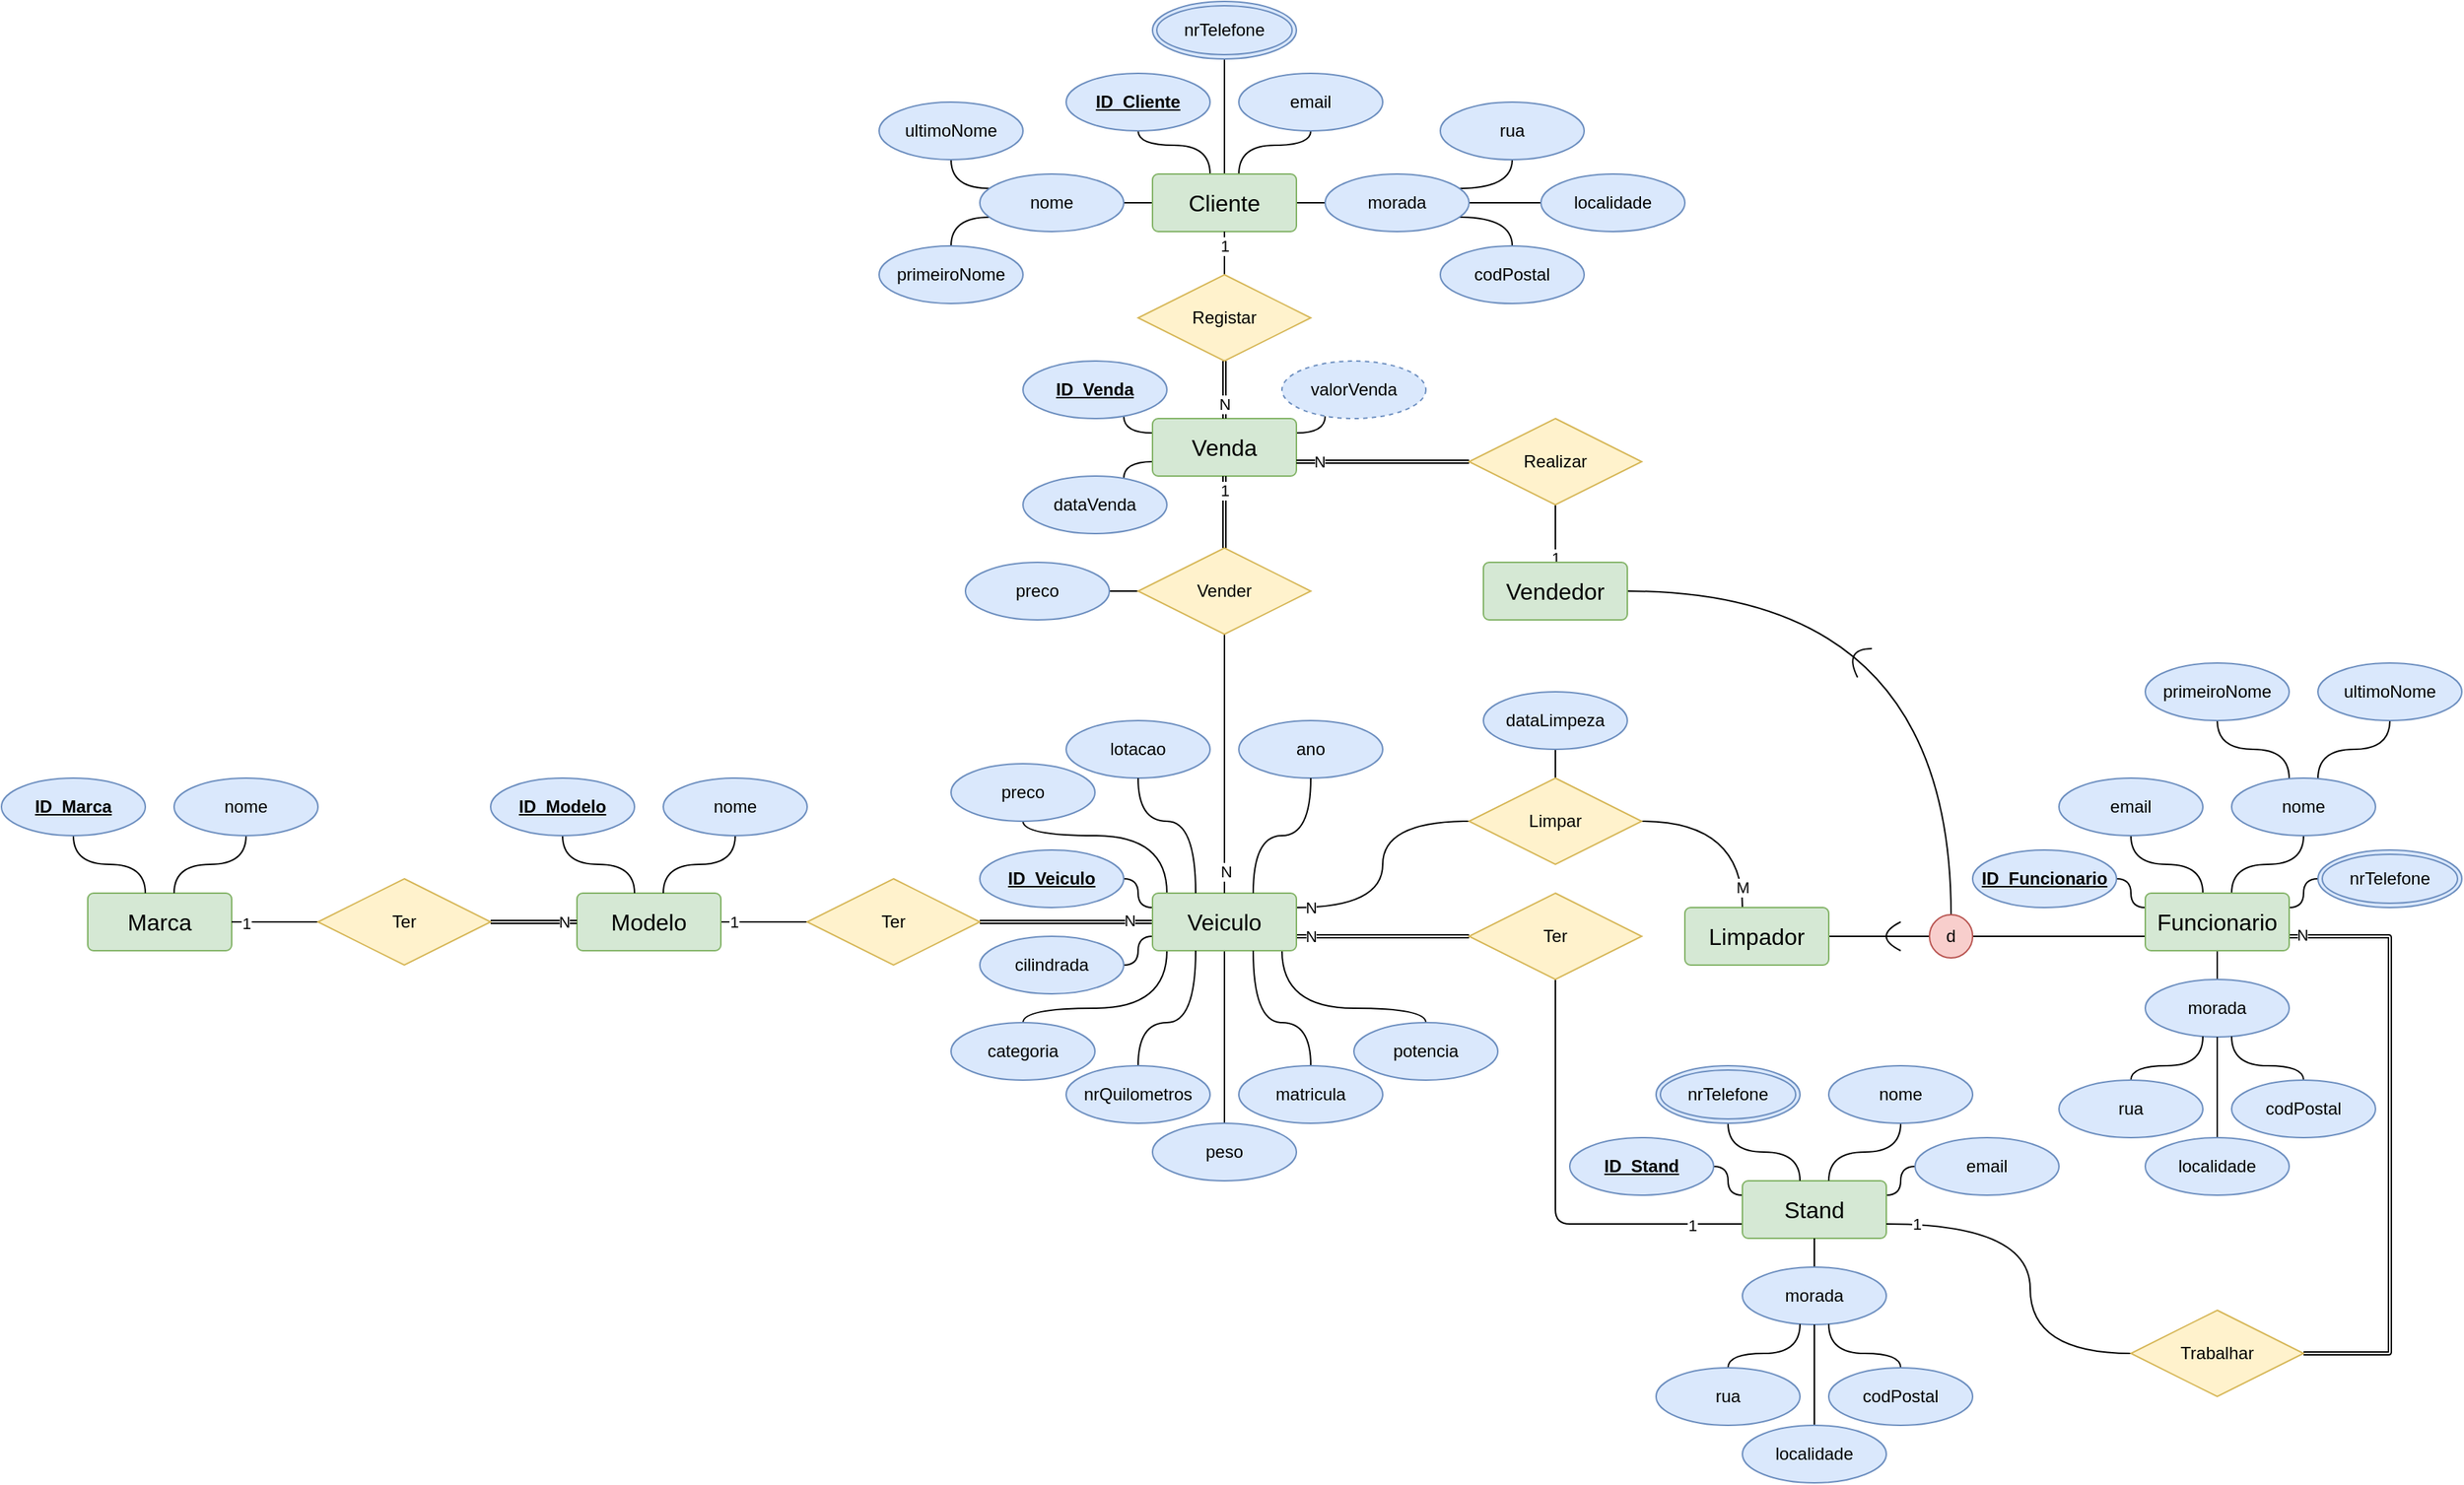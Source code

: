 <mxfile version="13.1.3" type="device"><diagram id="NX6_VV52t2EZZy6EUPiq" name="Page-1"><mxGraphModel dx="2031" dy="1089" grid="1" gridSize="10" guides="1" tooltips="1" connect="1" arrows="1" fold="1" page="0" pageScale="1" pageWidth="827" pageHeight="1169" math="0" shadow="0"><root><mxCell id="0"/><mxCell id="1" parent="0"/><mxCell id="NINZfsy_CMNCXRK_7VE3-25" style="edgeStyle=orthogonalEdgeStyle;rounded=0;orthogonalLoop=1;jettySize=auto;html=1;endArrow=none;endFill=0;" parent="1" source="NINZfsy_CMNCXRK_7VE3-23" target="NINZfsy_CMNCXRK_7VE3-1" edge="1"><mxGeometry relative="1" as="geometry"/></mxCell><mxCell id="NINZfsy_CMNCXRK_7VE3-87" value="1" style="edgeLabel;html=1;align=center;verticalAlign=middle;resizable=0;points=[];" parent="NINZfsy_CMNCXRK_7VE3-25" vertex="1" connectable="0"><mxGeometry x="0.722" relative="1" as="geometry"><mxPoint as="offset"/></mxGeometry></mxCell><mxCell id="NINZfsy_CMNCXRK_7VE3-1" value="Modelo" style="rounded=1;arcSize=10;whiteSpace=wrap;html=1;align=center;fillColor=#d5e8d4;strokeColor=#82b366;fontSize=16;" parent="1" vertex="1"><mxGeometry x="730" y="680" width="100" height="40" as="geometry"/></mxCell><mxCell id="NINZfsy_CMNCXRK_7VE3-2" value="Marca" style="rounded=1;arcSize=10;whiteSpace=wrap;html=1;align=center;fillColor=#d5e8d4;strokeColor=#82b366;fontSize=16;" parent="1" vertex="1"><mxGeometry x="390" y="680" width="100" height="40" as="geometry"/></mxCell><mxCell id="NINZfsy_CMNCXRK_7VE3-5" style="edgeStyle=orthogonalEdgeStyle;orthogonalLoop=1;jettySize=auto;html=1;fontFamily=Helvetica;endArrow=none;endFill=0;curved=1;" parent="1" source="NINZfsy_CMNCXRK_7VE3-2" target="NINZfsy_CMNCXRK_7VE3-3" edge="1"><mxGeometry relative="1" as="geometry"><Array as="points"><mxPoint x="430" y="660"/><mxPoint x="380" y="660"/></Array></mxGeometry></mxCell><mxCell id="NINZfsy_CMNCXRK_7VE3-3" value="ID_Marca" style="ellipse;whiteSpace=wrap;html=1;align=center;fontStyle=5;fontFamily=Helvetica;fillColor=#dae8fc;strokeColor=#6c8ebf;" parent="1" vertex="1"><mxGeometry x="330" y="600" width="100" height="40" as="geometry"/></mxCell><mxCell id="NINZfsy_CMNCXRK_7VE3-4" style="edgeStyle=orthogonalEdgeStyle;rounded=0;orthogonalLoop=1;jettySize=auto;html=1;exitX=0.5;exitY=1;exitDx=0;exitDy=0;fontFamily=Helvetica;" parent="1" source="NINZfsy_CMNCXRK_7VE3-3" target="NINZfsy_CMNCXRK_7VE3-3" edge="1"><mxGeometry relative="1" as="geometry"/></mxCell><mxCell id="NINZfsy_CMNCXRK_7VE3-8" style="edgeStyle=orthogonalEdgeStyle;orthogonalLoop=1;jettySize=auto;html=1;fontFamily=Helvetica;endArrow=none;endFill=0;curved=1;" parent="1" source="NINZfsy_CMNCXRK_7VE3-2" target="NINZfsy_CMNCXRK_7VE3-7" edge="1"><mxGeometry relative="1" as="geometry"><Array as="points"><mxPoint x="450" y="660"/><mxPoint x="500" y="660"/></Array></mxGeometry></mxCell><mxCell id="NINZfsy_CMNCXRK_7VE3-7" value="nome" style="ellipse;whiteSpace=wrap;html=1;align=center;fontFamily=Helvetica;fillColor=#dae8fc;strokeColor=#6c8ebf;" parent="1" vertex="1"><mxGeometry x="450" y="600" width="100" height="40" as="geometry"/></mxCell><mxCell id="NINZfsy_CMNCXRK_7VE3-12" style="edgeStyle=orthogonalEdgeStyle;rounded=0;orthogonalLoop=1;jettySize=auto;html=1;endArrow=none;endFill=0;fontFamily=Helvetica;shape=link;width=2;" parent="1" source="NINZfsy_CMNCXRK_7VE3-9" target="NINZfsy_CMNCXRK_7VE3-1" edge="1"><mxGeometry relative="1" as="geometry"/></mxCell><mxCell id="NINZfsy_CMNCXRK_7VE3-21" value="N" style="edgeLabel;html=1;align=center;verticalAlign=middle;resizable=0;points=[];fontFamily=Helvetica;" parent="NINZfsy_CMNCXRK_7VE3-12" vertex="1" connectable="0"><mxGeometry x="0.688" relative="1" as="geometry"><mxPoint as="offset"/></mxGeometry></mxCell><mxCell id="NINZfsy_CMNCXRK_7VE3-77" style="edgeStyle=orthogonalEdgeStyle;rounded=0;orthogonalLoop=1;jettySize=auto;html=1;endArrow=none;endFill=0;" parent="1" source="NINZfsy_CMNCXRK_7VE3-9" target="NINZfsy_CMNCXRK_7VE3-2" edge="1"><mxGeometry relative="1" as="geometry"/></mxCell><mxCell id="NINZfsy_CMNCXRK_7VE3-78" value="1" style="edgeLabel;html=1;align=center;verticalAlign=middle;resizable=0;points=[];" parent="NINZfsy_CMNCXRK_7VE3-77" vertex="1" connectable="0"><mxGeometry x="0.673" y="1" relative="1" as="geometry"><mxPoint as="offset"/></mxGeometry></mxCell><mxCell id="NINZfsy_CMNCXRK_7VE3-9" value="Ter" style="shape=rhombus;perimeter=rhombusPerimeter;whiteSpace=wrap;html=1;align=center;fontFamily=Helvetica;fillColor=#fff2cc;strokeColor=#d6b656;" parent="1" vertex="1"><mxGeometry x="550" y="670" width="120" height="60" as="geometry"/></mxCell><mxCell id="NINZfsy_CMNCXRK_7VE3-19" style="edgeStyle=orthogonalEdgeStyle;orthogonalLoop=1;jettySize=auto;html=1;endArrow=none;endFill=0;fontFamily=Helvetica;curved=1;" parent="1" source="NINZfsy_CMNCXRK_7VE3-1" target="NINZfsy_CMNCXRK_7VE3-13" edge="1"><mxGeometry relative="1" as="geometry"><Array as="points"><mxPoint x="770" y="660"/><mxPoint x="720" y="660"/></Array></mxGeometry></mxCell><mxCell id="NINZfsy_CMNCXRK_7VE3-13" value="ID_Modelo" style="ellipse;whiteSpace=wrap;html=1;align=center;fontStyle=5;fontFamily=Helvetica;fillColor=#dae8fc;strokeColor=#6c8ebf;perimeterSpacing=0;strokeWidth=1;gradientColor=none;shadow=0;" parent="1" vertex="1"><mxGeometry x="670" y="600" width="100" height="40" as="geometry"/></mxCell><mxCell id="NINZfsy_CMNCXRK_7VE3-14" style="edgeStyle=orthogonalEdgeStyle;rounded=0;orthogonalLoop=1;jettySize=auto;html=1;exitX=0.5;exitY=1;exitDx=0;exitDy=0;fontFamily=Helvetica;" parent="1" source="NINZfsy_CMNCXRK_7VE3-13" target="NINZfsy_CMNCXRK_7VE3-13" edge="1"><mxGeometry relative="1" as="geometry"/></mxCell><mxCell id="NINZfsy_CMNCXRK_7VE3-20" style="edgeStyle=orthogonalEdgeStyle;orthogonalLoop=1;jettySize=auto;html=1;endArrow=none;endFill=0;fontFamily=Helvetica;curved=1;" parent="1" source="NINZfsy_CMNCXRK_7VE3-1" target="NINZfsy_CMNCXRK_7VE3-15" edge="1"><mxGeometry relative="1" as="geometry"><Array as="points"><mxPoint x="790" y="660"/><mxPoint x="840" y="660"/></Array></mxGeometry></mxCell><mxCell id="NINZfsy_CMNCXRK_7VE3-15" value="nome" style="ellipse;whiteSpace=wrap;html=1;align=center;fontFamily=Helvetica;fillColor=#dae8fc;strokeColor=#6c8ebf;" parent="1" vertex="1"><mxGeometry x="790" y="600" width="100" height="40" as="geometry"/></mxCell><mxCell id="NINZfsy_CMNCXRK_7VE3-26" style="edgeStyle=orthogonalEdgeStyle;shape=link;rounded=0;orthogonalLoop=1;jettySize=auto;html=1;endArrow=none;endFill=0;width=2;" parent="1" source="NINZfsy_CMNCXRK_7VE3-23" target="NINZfsy_CMNCXRK_7VE3-24" edge="1"><mxGeometry relative="1" as="geometry"/></mxCell><mxCell id="NINZfsy_CMNCXRK_7VE3-31" value="N" style="edgeLabel;html=1;align=center;verticalAlign=middle;resizable=0;points=[];fontFamily=Helvetica;" parent="NINZfsy_CMNCXRK_7VE3-26" vertex="1" connectable="0"><mxGeometry x="0.733" y="1" relative="1" as="geometry"><mxPoint as="offset"/></mxGeometry></mxCell><mxCell id="NINZfsy_CMNCXRK_7VE3-23" value="Ter" style="shape=rhombus;perimeter=rhombusPerimeter;whiteSpace=wrap;html=1;align=center;fontFamily=Helvetica;fillColor=#fff2cc;strokeColor=#d6b656;" parent="1" vertex="1"><mxGeometry x="890" y="670" width="120" height="60" as="geometry"/></mxCell><mxCell id="NINZfsy_CMNCXRK_7VE3-52" style="edgeStyle=orthogonalEdgeStyle;rounded=0;orthogonalLoop=1;jettySize=auto;html=1;endArrow=none;endFill=0;shape=link;width=2;" parent="1" source="NINZfsy_CMNCXRK_7VE3-50" target="NINZfsy_CMNCXRK_7VE3-24" edge="1"><mxGeometry relative="1" as="geometry"><Array as="points"><mxPoint x="1270" y="710"/><mxPoint x="1270" y="710"/></Array></mxGeometry></mxCell><mxCell id="NINZfsy_CMNCXRK_7VE3-86" value="N" style="edgeLabel;html=1;align=center;verticalAlign=middle;resizable=0;points=[];" parent="NINZfsy_CMNCXRK_7VE3-52" vertex="1" connectable="0"><mxGeometry x="0.8" relative="1" as="geometry"><mxPoint x="-2.06" y="-0.03" as="offset"/></mxGeometry></mxCell><mxCell id="KPA467GQBsyRRnJsXlTF-49" style="edgeStyle=orthogonalEdgeStyle;orthogonalLoop=1;jettySize=auto;html=1;endArrow=none;endFill=0;rounded=0;" parent="1" source="NINZfsy_CMNCXRK_7VE3-24" target="NINZfsy_CMNCXRK_7VE3-32" edge="1"><mxGeometry relative="1" as="geometry"/></mxCell><mxCell id="KPA467GQBsyRRnJsXlTF-50" style="edgeStyle=orthogonalEdgeStyle;orthogonalLoop=1;jettySize=auto;html=1;endArrow=none;endFill=0;curved=1;" parent="1" source="NINZfsy_CMNCXRK_7VE3-24" target="NINZfsy_CMNCXRK_7VE3-40" edge="1"><mxGeometry relative="1" as="geometry"><Array as="points"><mxPoint x="1140" y="760"/><mxPoint x="1040" y="760"/></Array></mxGeometry></mxCell><mxCell id="KPA467GQBsyRRnJsXlTF-51" style="edgeStyle=orthogonalEdgeStyle;orthogonalLoop=1;jettySize=auto;html=1;endArrow=none;endFill=0;curved=1;" parent="1" source="NINZfsy_CMNCXRK_7VE3-24" target="NINZfsy_CMNCXRK_7VE3-38" edge="1"><mxGeometry relative="1" as="geometry"><Array as="points"><mxPoint x="1220" y="760"/><mxPoint x="1320" y="760"/></Array></mxGeometry></mxCell><mxCell id="KPA467GQBsyRRnJsXlTF-61" style="edgeStyle=orthogonalEdgeStyle;jumpStyle=none;jumpSize=6;orthogonalLoop=1;jettySize=auto;html=1;endArrow=none;endFill=0;strokeColor=#000000;curved=1;" parent="1" source="KPA467GQBsyRRnJsXlTF-58" target="NINZfsy_CMNCXRK_7VE3-24" edge="1"><mxGeometry relative="1" as="geometry"><mxPoint x="1290" y="410" as="sourcePoint"/><Array as="points"><mxPoint x="1290" y="630"/><mxPoint x="1290" y="690"/></Array></mxGeometry></mxCell><mxCell id="KPA467GQBsyRRnJsXlTF-65" value="N" style="edgeLabel;html=1;align=center;verticalAlign=middle;resizable=0;points=[];" parent="KPA467GQBsyRRnJsXlTF-61" vertex="1" connectable="0"><mxGeometry x="0.812" relative="1" as="geometry"><mxPoint x="-7.2" y="-0.03" as="offset"/></mxGeometry></mxCell><mxCell id="KPA467GQBsyRRnJsXlTF-66" style="edgeStyle=orthogonalEdgeStyle;jumpStyle=none;jumpSize=6;orthogonalLoop=1;jettySize=auto;html=1;endArrow=none;endFill=0;strokeColor=#000000;curved=1;" parent="1" source="NINZfsy_CMNCXRK_7VE3-24" target="NINZfsy_CMNCXRK_7VE3-41" edge="1"><mxGeometry relative="1" as="geometry"><Array as="points"><mxPoint x="1140" y="640"/><mxPoint x="1040" y="640"/></Array></mxGeometry></mxCell><mxCell id="KPA467GQBsyRRnJsXlTF-168" style="edgeStyle=elbowEdgeStyle;jumpStyle=none;jumpSize=6;orthogonalLoop=1;jettySize=auto;html=1;entryX=1;entryY=0.5;entryDx=0;entryDy=0;endArrow=none;endFill=0;strokeColor=#000000;curved=1;" parent="1" source="NINZfsy_CMNCXRK_7VE3-24" target="NINZfsy_CMNCXRK_7VE3-35" edge="1"><mxGeometry relative="1" as="geometry"><Array as="points"><mxPoint x="1120" y="710"/></Array></mxGeometry></mxCell><mxCell id="KPA467GQBsyRRnJsXlTF-169" style="edgeStyle=elbowEdgeStyle;jumpStyle=none;jumpSize=6;orthogonalLoop=1;jettySize=auto;html=1;entryX=1;entryY=0.5;entryDx=0;entryDy=0;endArrow=none;endFill=0;strokeColor=#000000;curved=1;" parent="1" source="NINZfsy_CMNCXRK_7VE3-24" target="NINZfsy_CMNCXRK_7VE3-27" edge="1"><mxGeometry relative="1" as="geometry"><Array as="points"><mxPoint x="1120" y="690"/></Array></mxGeometry></mxCell><mxCell id="NINZfsy_CMNCXRK_7VE3-24" value="Veiculo" style="rounded=1;arcSize=10;whiteSpace=wrap;html=1;align=center;fontFamily=Helvetica;fillColor=#d5e8d4;strokeColor=#82b366;fontSize=16;" parent="1" vertex="1"><mxGeometry x="1130" y="680" width="100" height="40" as="geometry"/></mxCell><mxCell id="NINZfsy_CMNCXRK_7VE3-27" value="ID_Veiculo" style="ellipse;whiteSpace=wrap;html=1;align=center;fontStyle=5;fontFamily=Helvetica;fillColor=#dae8fc;strokeColor=#6c8ebf;" parent="1" vertex="1"><mxGeometry x="1010" y="650" width="100" height="40" as="geometry"/></mxCell><mxCell id="NINZfsy_CMNCXRK_7VE3-32" value="peso" style="ellipse;whiteSpace=wrap;html=1;align=center;fontFamily=Helvetica;fillColor=#dae8fc;strokeColor=#6c8ebf;" parent="1" vertex="1"><mxGeometry x="1130" y="840" width="100" height="40" as="geometry"/></mxCell><mxCell id="NINZfsy_CMNCXRK_7VE3-34" value="ano" style="ellipse;whiteSpace=wrap;html=1;align=center;fontFamily=Helvetica;fillColor=#dae8fc;strokeColor=#6c8ebf;" parent="1" vertex="1"><mxGeometry x="1190" y="560" width="100" height="40" as="geometry"/></mxCell><mxCell id="NINZfsy_CMNCXRK_7VE3-35" value="cilindrada" style="ellipse;whiteSpace=wrap;html=1;align=center;fontFamily=Helvetica;fillColor=#dae8fc;strokeColor=#6c8ebf;" parent="1" vertex="1"><mxGeometry x="1010" y="710" width="100" height="40" as="geometry"/></mxCell><mxCell id="NINZfsy_CMNCXRK_7VE3-47" style="edgeStyle=orthogonalEdgeStyle;orthogonalLoop=1;jettySize=auto;html=1;endArrow=none;endFill=0;curved=1;" parent="1" source="NINZfsy_CMNCXRK_7VE3-24" target="NINZfsy_CMNCXRK_7VE3-36" edge="1"><mxGeometry relative="1" as="geometry"><Array as="points"><mxPoint x="1200" y="770"/><mxPoint x="1240" y="770"/></Array></mxGeometry></mxCell><mxCell id="NINZfsy_CMNCXRK_7VE3-36" value="matricula" style="ellipse;whiteSpace=wrap;html=1;align=center;fontFamily=Helvetica;fillColor=#dae8fc;strokeColor=#6c8ebf;" parent="1" vertex="1"><mxGeometry x="1190" y="800" width="100" height="40" as="geometry"/></mxCell><mxCell id="NINZfsy_CMNCXRK_7VE3-46" style="edgeStyle=orthogonalEdgeStyle;orthogonalLoop=1;jettySize=auto;html=1;endArrow=none;endFill=0;curved=1;" parent="1" source="NINZfsy_CMNCXRK_7VE3-24" target="NINZfsy_CMNCXRK_7VE3-37" edge="1"><mxGeometry relative="1" as="geometry"><Array as="points"><mxPoint x="1160" y="770"/><mxPoint x="1120" y="770"/></Array></mxGeometry></mxCell><mxCell id="NINZfsy_CMNCXRK_7VE3-37" value="nrQuilometros" style="ellipse;whiteSpace=wrap;html=1;align=center;fontFamily=Helvetica;fillColor=#dae8fc;strokeColor=#6c8ebf;" parent="1" vertex="1"><mxGeometry x="1070" y="800" width="100" height="40" as="geometry"/></mxCell><mxCell id="NINZfsy_CMNCXRK_7VE3-38" value="potencia" style="ellipse;whiteSpace=wrap;html=1;align=center;fontFamily=Helvetica;fillColor=#dae8fc;strokeColor=#6c8ebf;" parent="1" vertex="1"><mxGeometry x="1270" y="770" width="100" height="40" as="geometry"/></mxCell><mxCell id="NINZfsy_CMNCXRK_7VE3-39" value="lotacao" style="ellipse;whiteSpace=wrap;html=1;align=center;fontFamily=Helvetica;fillColor=#dae8fc;strokeColor=#6c8ebf;" parent="1" vertex="1"><mxGeometry x="1070" y="560" width="100" height="40" as="geometry"/></mxCell><mxCell id="NINZfsy_CMNCXRK_7VE3-40" value="categoria" style="ellipse;whiteSpace=wrap;html=1;align=center;fontFamily=Helvetica;fillColor=#dae8fc;strokeColor=#6c8ebf;" parent="1" vertex="1"><mxGeometry x="990" y="770" width="100" height="40" as="geometry"/></mxCell><mxCell id="NINZfsy_CMNCXRK_7VE3-41" value="preco" style="ellipse;whiteSpace=wrap;html=1;align=center;fontFamily=Helvetica;fillColor=#dae8fc;strokeColor=#6c8ebf;" parent="1" vertex="1"><mxGeometry x="990" y="590" width="100" height="40" as="geometry"/></mxCell><mxCell id="NINZfsy_CMNCXRK_7VE3-56" style="edgeStyle=orthogonalEdgeStyle;orthogonalLoop=1;jettySize=auto;html=1;endArrow=none;endFill=0;rounded=1;" parent="1" source="NINZfsy_CMNCXRK_7VE3-50" target="NINZfsy_CMNCXRK_7VE3-54" edge="1"><mxGeometry relative="1" as="geometry"><Array as="points"><mxPoint x="1410" y="910"/></Array></mxGeometry></mxCell><mxCell id="NINZfsy_CMNCXRK_7VE3-58" value="1" style="edgeLabel;html=1;align=center;verticalAlign=middle;resizable=0;points=[];fontFamily=Helvetica;" parent="NINZfsy_CMNCXRK_7VE3-56" vertex="1" connectable="0"><mxGeometry x="0.766" y="-1" relative="1" as="geometry"><mxPoint as="offset"/></mxGeometry></mxCell><mxCell id="NINZfsy_CMNCXRK_7VE3-50" value="Ter" style="shape=rhombus;perimeter=rhombusPerimeter;whiteSpace=wrap;html=1;align=center;fontFamily=Helvetica;fillColor=#fff2cc;strokeColor=#d6b656;" parent="1" vertex="1"><mxGeometry x="1350" y="680" width="120" height="60" as="geometry"/></mxCell><mxCell id="KPA467GQBsyRRnJsXlTF-166" style="edgeStyle=elbowEdgeStyle;jumpStyle=none;jumpSize=6;orthogonalLoop=1;jettySize=auto;html=1;entryX=0;entryY=0.5;entryDx=0;entryDy=0;endArrow=none;endFill=0;strokeColor=#000000;curved=1;" parent="1" source="NINZfsy_CMNCXRK_7VE3-54" target="NINZfsy_CMNCXRK_7VE3-66" edge="1"><mxGeometry relative="1" as="geometry"><Array as="points"><mxPoint x="1650" y="890"/></Array></mxGeometry></mxCell><mxCell id="KPA467GQBsyRRnJsXlTF-167" style="edgeStyle=elbowEdgeStyle;jumpStyle=none;jumpSize=6;orthogonalLoop=1;jettySize=auto;html=1;entryX=1;entryY=0.5;entryDx=0;entryDy=0;endArrow=none;endFill=0;strokeColor=#000000;curved=1;" parent="1" source="NINZfsy_CMNCXRK_7VE3-54" target="NINZfsy_CMNCXRK_7VE3-60" edge="1"><mxGeometry relative="1" as="geometry"><Array as="points"><mxPoint x="1530" y="890"/></Array></mxGeometry></mxCell><mxCell id="NINZfsy_CMNCXRK_7VE3-54" value="Stand" style="rounded=1;arcSize=10;whiteSpace=wrap;html=1;align=center;fontFamily=Helvetica;fillColor=#d5e8d4;strokeColor=#82b366;fontSize=16;" parent="1" vertex="1"><mxGeometry x="1540" y="880" width="100" height="40" as="geometry"/></mxCell><mxCell id="NINZfsy_CMNCXRK_7VE3-71" style="edgeStyle=orthogonalEdgeStyle;rounded=0;orthogonalLoop=1;jettySize=auto;html=1;endArrow=none;endFill=0;" parent="1" source="NINZfsy_CMNCXRK_7VE3-54" target="NINZfsy_CMNCXRK_7VE3-59" edge="1"><mxGeometry relative="1" as="geometry"/></mxCell><mxCell id="NINZfsy_CMNCXRK_7VE3-59" value="morada" style="ellipse;whiteSpace=wrap;html=1;align=center;fillColor=#dae8fc;strokeColor=#6c8ebf;" parent="1" vertex="1"><mxGeometry x="1540" y="940" width="100" height="40" as="geometry"/></mxCell><mxCell id="NINZfsy_CMNCXRK_7VE3-60" value="&lt;span&gt;&lt;u&gt;ID_Stand&lt;/u&gt;&lt;/span&gt;" style="ellipse;whiteSpace=wrap;html=1;align=center;fillColor=#dae8fc;strokeColor=#6c8ebf;fontStyle=1" parent="1" vertex="1"><mxGeometry x="1420" y="850" width="100" height="40" as="geometry"/></mxCell><mxCell id="NINZfsy_CMNCXRK_7VE3-72" style="edgeStyle=orthogonalEdgeStyle;orthogonalLoop=1;jettySize=auto;html=1;endArrow=none;endFill=0;curved=1;" parent="1" source="NINZfsy_CMNCXRK_7VE3-59" target="NINZfsy_CMNCXRK_7VE3-61" edge="1"><mxGeometry relative="1" as="geometry"><Array as="points"><mxPoint x="1580" y="1000"/><mxPoint x="1530" y="1000"/></Array></mxGeometry></mxCell><mxCell id="NINZfsy_CMNCXRK_7VE3-61" value="rua" style="ellipse;whiteSpace=wrap;html=1;align=center;fillColor=#dae8fc;strokeColor=#6c8ebf;" parent="1" vertex="1"><mxGeometry x="1480" y="1010" width="100" height="40" as="geometry"/></mxCell><mxCell id="NINZfsy_CMNCXRK_7VE3-74" style="edgeStyle=orthogonalEdgeStyle;rounded=0;orthogonalLoop=1;jettySize=auto;html=1;endArrow=none;endFill=0;" parent="1" source="NINZfsy_CMNCXRK_7VE3-59" target="NINZfsy_CMNCXRK_7VE3-62" edge="1"><mxGeometry relative="1" as="geometry"><Array as="points"><mxPoint x="1590" y="990"/><mxPoint x="1590" y="990"/></Array></mxGeometry></mxCell><mxCell id="NINZfsy_CMNCXRK_7VE3-62" value="localidade" style="ellipse;whiteSpace=wrap;html=1;align=center;fillColor=#dae8fc;strokeColor=#6c8ebf;" parent="1" vertex="1"><mxGeometry x="1540" y="1050" width="100" height="40" as="geometry"/></mxCell><mxCell id="NINZfsy_CMNCXRK_7VE3-69" style="edgeStyle=orthogonalEdgeStyle;orthogonalLoop=1;jettySize=auto;html=1;endArrow=none;endFill=0;curved=1;" parent="1" source="NINZfsy_CMNCXRK_7VE3-54" target="NINZfsy_CMNCXRK_7VE3-63" edge="1"><mxGeometry relative="1" as="geometry"><Array as="points"><mxPoint x="1600" y="860"/><mxPoint x="1650" y="860"/></Array></mxGeometry></mxCell><mxCell id="NINZfsy_CMNCXRK_7VE3-63" value="nome" style="ellipse;whiteSpace=wrap;html=1;align=center;fillColor=#dae8fc;strokeColor=#6c8ebf;" parent="1" vertex="1"><mxGeometry x="1600" y="800" width="100" height="40" as="geometry"/></mxCell><mxCell id="NINZfsy_CMNCXRK_7VE3-73" style="edgeStyle=orthogonalEdgeStyle;orthogonalLoop=1;jettySize=auto;html=1;endArrow=none;endFill=0;curved=1;" parent="1" source="NINZfsy_CMNCXRK_7VE3-59" target="NINZfsy_CMNCXRK_7VE3-64" edge="1"><mxGeometry relative="1" as="geometry"><Array as="points"><mxPoint x="1600" y="1000"/><mxPoint x="1650" y="1000"/></Array></mxGeometry></mxCell><mxCell id="NINZfsy_CMNCXRK_7VE3-64" value="codPostal" style="ellipse;whiteSpace=wrap;html=1;align=center;fillColor=#dae8fc;strokeColor=#6c8ebf;" parent="1" vertex="1"><mxGeometry x="1600" y="1010" width="100" height="40" as="geometry"/></mxCell><mxCell id="NINZfsy_CMNCXRK_7VE3-68" style="edgeStyle=orthogonalEdgeStyle;orthogonalLoop=1;jettySize=auto;html=1;endArrow=none;endFill=0;curved=1;" parent="1" source="NINZfsy_CMNCXRK_7VE3-54" target="NINZfsy_CMNCXRK_7VE3-65" edge="1"><mxGeometry relative="1" as="geometry"><Array as="points"><mxPoint x="1580" y="860"/><mxPoint x="1530" y="860"/></Array></mxGeometry></mxCell><mxCell id="NINZfsy_CMNCXRK_7VE3-65" value="nrTelefone" style="ellipse;shape=doubleEllipse;margin=3;whiteSpace=wrap;html=1;align=center;fillColor=#dae8fc;strokeColor=#6c8ebf;" parent="1" vertex="1"><mxGeometry x="1480" y="800" width="100" height="40" as="geometry"/></mxCell><mxCell id="NINZfsy_CMNCXRK_7VE3-66" value="email" style="ellipse;whiteSpace=wrap;html=1;align=center;fillColor=#dae8fc;strokeColor=#6c8ebf;" parent="1" vertex="1"><mxGeometry x="1660" y="850" width="100" height="40" as="geometry"/></mxCell><mxCell id="NINZfsy_CMNCXRK_7VE3-96" style="edgeStyle=orthogonalEdgeStyle;orthogonalLoop=1;jettySize=auto;html=1;endArrow=none;endFill=0;curved=1;" parent="1" source="NINZfsy_CMNCXRK_7VE3-93" target="NINZfsy_CMNCXRK_7VE3-54" edge="1"><mxGeometry relative="1" as="geometry"><Array as="points"><mxPoint x="1740" y="1000"/><mxPoint x="1740" y="910"/></Array></mxGeometry></mxCell><mxCell id="NINZfsy_CMNCXRK_7VE3-97" value="1" style="edgeLabel;html=1;align=center;verticalAlign=middle;resizable=0;points=[];" parent="NINZfsy_CMNCXRK_7VE3-96" vertex="1" connectable="0"><mxGeometry x="0.843" relative="1" as="geometry"><mxPoint as="offset"/></mxGeometry></mxCell><mxCell id="NINZfsy_CMNCXRK_7VE3-99" style="edgeStyle=orthogonalEdgeStyle;rounded=1;orthogonalLoop=1;jettySize=auto;html=1;endArrow=none;endFill=0;comic=0;shape=link;width=2;" parent="1" source="NINZfsy_CMNCXRK_7VE3-93" target="NINZfsy_CMNCXRK_7VE3-98" edge="1"><mxGeometry relative="1" as="geometry"><Array as="points"><mxPoint x="1990" y="1000"/><mxPoint x="1990" y="710"/></Array></mxGeometry></mxCell><mxCell id="NINZfsy_CMNCXRK_7VE3-100" value="N" style="edgeLabel;html=1;align=center;verticalAlign=middle;resizable=0;points=[];" parent="NINZfsy_CMNCXRK_7VE3-99" vertex="1" connectable="0"><mxGeometry x="0.75" relative="1" as="geometry"><mxPoint x="-44.2" y="-1" as="offset"/></mxGeometry></mxCell><mxCell id="NINZfsy_CMNCXRK_7VE3-93" value="Trabalhar" style="shape=rhombus;perimeter=rhombusPerimeter;whiteSpace=wrap;html=1;align=center;fontFamily=Helvetica;fillColor=#fff2cc;strokeColor=#d6b656;" parent="1" vertex="1"><mxGeometry x="1810" y="970" width="120" height="60" as="geometry"/></mxCell><mxCell id="KPA467GQBsyRRnJsXlTF-21" style="edgeStyle=orthogonalEdgeStyle;orthogonalLoop=1;jettySize=auto;html=1;endArrow=none;endFill=0;curved=1;" parent="1" source="NINZfsy_CMNCXRK_7VE3-98" target="KPA467GQBsyRRnJsXlTF-8" edge="1"><mxGeometry relative="1" as="geometry"><Array as="points"><mxPoint x="1860" y="660"/><mxPoint x="1810" y="660"/></Array></mxGeometry></mxCell><mxCell id="KPA467GQBsyRRnJsXlTF-22" style="edgeStyle=orthogonalEdgeStyle;orthogonalLoop=1;jettySize=auto;html=1;endArrow=none;endFill=0;curved=1;" parent="1" source="NINZfsy_CMNCXRK_7VE3-98" target="KPA467GQBsyRRnJsXlTF-4" edge="1"><mxGeometry relative="1" as="geometry"><Array as="points"><mxPoint x="1880" y="660"/><mxPoint x="1930" y="660"/></Array></mxGeometry></mxCell><mxCell id="KPA467GQBsyRRnJsXlTF-34" style="edgeStyle=orthogonalEdgeStyle;rounded=0;orthogonalLoop=1;jettySize=auto;html=1;endArrow=none;endFill=0;" parent="1" source="NINZfsy_CMNCXRK_7VE3-98" target="KPA467GQBsyRRnJsXlTF-25" edge="1"><mxGeometry relative="1" as="geometry"/></mxCell><mxCell id="KPA467GQBsyRRnJsXlTF-37" style="edgeStyle=orthogonalEdgeStyle;rounded=0;orthogonalLoop=1;jettySize=auto;html=1;entryX=0.5;entryY=0.5;entryDx=0;entryDy=0;entryPerimeter=0;endArrow=none;endFill=0;" parent="1" source="NINZfsy_CMNCXRK_7VE3-98" target="KPA467GQBsyRRnJsXlTF-36" edge="1"><mxGeometry relative="1" as="geometry"><Array as="points"><mxPoint x="1685" y="710"/></Array></mxGeometry></mxCell><mxCell id="KPA467GQBsyRRnJsXlTF-164" style="edgeStyle=elbowEdgeStyle;jumpStyle=none;jumpSize=6;orthogonalLoop=1;jettySize=auto;html=1;entryX=0;entryY=0.5;entryDx=0;entryDy=0;endArrow=none;endFill=0;strokeColor=#000000;curved=1;" parent="1" source="NINZfsy_CMNCXRK_7VE3-98" target="KPA467GQBsyRRnJsXlTF-7" edge="1"><mxGeometry relative="1" as="geometry"><Array as="points"><mxPoint x="1930" y="690"/></Array></mxGeometry></mxCell><mxCell id="KPA467GQBsyRRnJsXlTF-165" style="edgeStyle=elbowEdgeStyle;jumpStyle=none;jumpSize=6;orthogonalLoop=1;jettySize=auto;html=1;entryX=1;entryY=0.5;entryDx=0;entryDy=0;endArrow=none;endFill=0;strokeColor=#000000;curved=1;" parent="1" source="NINZfsy_CMNCXRK_7VE3-98" target="KPA467GQBsyRRnJsXlTF-13" edge="1"><mxGeometry relative="1" as="geometry"><Array as="points"><mxPoint x="1810" y="690"/></Array></mxGeometry></mxCell><mxCell id="NINZfsy_CMNCXRK_7VE3-98" value="Funcionario" style="rounded=1;arcSize=10;whiteSpace=wrap;html=1;align=center;strokeColor=#82b366;fillColor=#d5e8d4;fontSize=16;" parent="1" vertex="1"><mxGeometry x="1820" y="680" width="100" height="40" as="geometry"/></mxCell><mxCell id="KPA467GQBsyRRnJsXlTF-23" style="edgeStyle=orthogonalEdgeStyle;orthogonalLoop=1;jettySize=auto;html=1;endArrow=none;endFill=0;curved=1;" parent="1" source="KPA467GQBsyRRnJsXlTF-4" target="KPA467GQBsyRRnJsXlTF-10" edge="1"><mxGeometry relative="1" as="geometry"><Array as="points"><mxPoint x="1940" y="580"/><mxPoint x="1990" y="580"/></Array></mxGeometry></mxCell><mxCell id="KPA467GQBsyRRnJsXlTF-24" style="edgeStyle=orthogonalEdgeStyle;orthogonalLoop=1;jettySize=auto;html=1;endArrow=none;endFill=0;curved=1;" parent="1" source="KPA467GQBsyRRnJsXlTF-4" target="KPA467GQBsyRRnJsXlTF-9" edge="1"><mxGeometry relative="1" as="geometry"><Array as="points"><mxPoint x="1920" y="580"/><mxPoint x="1870" y="580"/></Array></mxGeometry></mxCell><mxCell id="KPA467GQBsyRRnJsXlTF-4" value="nome" style="ellipse;whiteSpace=wrap;html=1;align=center;fillColor=#dae8fc;strokeColor=#6c8ebf;" parent="1" vertex="1"><mxGeometry x="1880" y="600" width="100" height="40" as="geometry"/></mxCell><mxCell id="KPA467GQBsyRRnJsXlTF-7" value="nrTelefone" style="ellipse;shape=doubleEllipse;margin=3;whiteSpace=wrap;html=1;align=center;fillColor=#dae8fc;strokeColor=#6c8ebf;" parent="1" vertex="1"><mxGeometry x="1940" y="650" width="100" height="40" as="geometry"/></mxCell><mxCell id="KPA467GQBsyRRnJsXlTF-8" value="email" style="ellipse;whiteSpace=wrap;html=1;align=center;fillColor=#dae8fc;strokeColor=#6c8ebf;" parent="1" vertex="1"><mxGeometry x="1760" y="600" width="100" height="40" as="geometry"/></mxCell><mxCell id="KPA467GQBsyRRnJsXlTF-9" value="primeiroNome" style="ellipse;whiteSpace=wrap;html=1;align=center;fillColor=#dae8fc;strokeColor=#6c8ebf;" parent="1" vertex="1"><mxGeometry x="1820" y="520" width="100" height="40" as="geometry"/></mxCell><mxCell id="KPA467GQBsyRRnJsXlTF-10" value="ultimoNome" style="ellipse;whiteSpace=wrap;html=1;align=center;fillColor=#dae8fc;strokeColor=#6c8ebf;" parent="1" vertex="1"><mxGeometry x="1940" y="520" width="100" height="40" as="geometry"/></mxCell><mxCell id="KPA467GQBsyRRnJsXlTF-13" value="ID_Funcionario" style="ellipse;whiteSpace=wrap;html=1;align=center;fontStyle=5;fillColor=#dae8fc;strokeColor=#6c8ebf;" parent="1" vertex="1"><mxGeometry x="1700" y="650" width="100" height="40" as="geometry"/></mxCell><mxCell id="KPA467GQBsyRRnJsXlTF-25" value="morada" style="ellipse;whiteSpace=wrap;html=1;align=center;fillColor=#dae8fc;strokeColor=#6c8ebf;" parent="1" vertex="1"><mxGeometry x="1820" y="740" width="100" height="40" as="geometry"/></mxCell><mxCell id="KPA467GQBsyRRnJsXlTF-26" style="edgeStyle=orthogonalEdgeStyle;orthogonalLoop=1;jettySize=auto;html=1;endArrow=none;endFill=0;curved=1;" parent="1" source="KPA467GQBsyRRnJsXlTF-25" target="KPA467GQBsyRRnJsXlTF-27" edge="1"><mxGeometry relative="1" as="geometry"><Array as="points"><mxPoint x="1860" y="800"/><mxPoint x="1810" y="800"/></Array></mxGeometry></mxCell><mxCell id="KPA467GQBsyRRnJsXlTF-27" value="rua" style="ellipse;whiteSpace=wrap;html=1;align=center;fillColor=#dae8fc;strokeColor=#6c8ebf;" parent="1" vertex="1"><mxGeometry x="1760" y="810" width="100" height="40" as="geometry"/></mxCell><mxCell id="KPA467GQBsyRRnJsXlTF-28" style="edgeStyle=orthogonalEdgeStyle;rounded=0;orthogonalLoop=1;jettySize=auto;html=1;endArrow=none;endFill=0;" parent="1" source="KPA467GQBsyRRnJsXlTF-25" target="KPA467GQBsyRRnJsXlTF-29" edge="1"><mxGeometry relative="1" as="geometry"/></mxCell><mxCell id="KPA467GQBsyRRnJsXlTF-29" value="localidade" style="ellipse;whiteSpace=wrap;html=1;align=center;fillColor=#dae8fc;strokeColor=#6c8ebf;" parent="1" vertex="1"><mxGeometry x="1820" y="850" width="100" height="40" as="geometry"/></mxCell><mxCell id="KPA467GQBsyRRnJsXlTF-30" style="edgeStyle=orthogonalEdgeStyle;orthogonalLoop=1;jettySize=auto;html=1;endArrow=none;endFill=0;curved=1;" parent="1" source="KPA467GQBsyRRnJsXlTF-25" target="KPA467GQBsyRRnJsXlTF-31" edge="1"><mxGeometry relative="1" as="geometry"><Array as="points"><mxPoint x="1880" y="800"/><mxPoint x="1930" y="800"/></Array></mxGeometry></mxCell><mxCell id="KPA467GQBsyRRnJsXlTF-31" value="codPostal" style="ellipse;whiteSpace=wrap;html=1;align=center;fillColor=#dae8fc;strokeColor=#6c8ebf;" parent="1" vertex="1"><mxGeometry x="1880" y="810" width="100" height="40" as="geometry"/></mxCell><mxCell id="KPA467GQBsyRRnJsXlTF-59" style="edgeStyle=orthogonalEdgeStyle;rounded=0;jumpStyle=none;jumpSize=6;orthogonalLoop=1;jettySize=auto;html=1;endArrow=none;endFill=0;strokeColor=#000000;" parent="1" source="KPA467GQBsyRRnJsXlTF-36" target="KPA467GQBsyRRnJsXlTF-41" edge="1"><mxGeometry relative="1" as="geometry"/></mxCell><mxCell id="KPA467GQBsyRRnJsXlTF-68" style="edgeStyle=orthogonalEdgeStyle;jumpStyle=none;jumpSize=6;orthogonalLoop=1;jettySize=auto;html=1;endArrow=none;endFill=0;strokeColor=#000000;curved=1;" parent="1" source="KPA467GQBsyRRnJsXlTF-36" target="KPA467GQBsyRRnJsXlTF-40" edge="1"><mxGeometry relative="1" as="geometry"><Array as="points"><mxPoint x="1685" y="470"/></Array></mxGeometry></mxCell><mxCell id="KPA467GQBsyRRnJsXlTF-36" value="d" style="ellipse;whiteSpace=wrap;html=1;aspect=fixed;fillColor=#f8cecc;strokeColor=#b85450;" parent="1" vertex="1"><mxGeometry x="1670" y="695" width="30" height="30" as="geometry"/></mxCell><mxCell id="KPA467GQBsyRRnJsXlTF-146" style="edgeStyle=elbowEdgeStyle;jumpStyle=none;jumpSize=6;orthogonalLoop=1;jettySize=auto;html=1;endArrow=none;endFill=0;strokeColor=#000000;rounded=0;" parent="1" source="KPA467GQBsyRRnJsXlTF-145" target="KPA467GQBsyRRnJsXlTF-40" edge="1"><mxGeometry relative="1" as="geometry"/></mxCell><mxCell id="KPA467GQBsyRRnJsXlTF-159" value="1" style="edgeLabel;html=1;align=center;verticalAlign=middle;resizable=0;points=[];" parent="KPA467GQBsyRRnJsXlTF-146" vertex="1" connectable="0"><mxGeometry x="0.819" relative="1" as="geometry"><mxPoint as="offset"/></mxGeometry></mxCell><mxCell id="KPA467GQBsyRRnJsXlTF-40" value="Vendedor" style="rounded=1;arcSize=10;whiteSpace=wrap;html=1;align=center;strokeColor=#82b366;fillColor=#d5e8d4;fontSize=16;" parent="1" vertex="1"><mxGeometry x="1360" y="450" width="100" height="40" as="geometry"/></mxCell><mxCell id="KPA467GQBsyRRnJsXlTF-60" style="edgeStyle=orthogonalEdgeStyle;jumpStyle=none;jumpSize=6;orthogonalLoop=1;jettySize=auto;html=1;endArrow=none;endFill=0;strokeColor=#000000;curved=1;" parent="1" source="KPA467GQBsyRRnJsXlTF-58" target="KPA467GQBsyRRnJsXlTF-41" edge="1"><mxGeometry relative="1" as="geometry"><Array as="points"><mxPoint x="1540" y="630"/></Array></mxGeometry></mxCell><mxCell id="KPA467GQBsyRRnJsXlTF-160" value="M" style="edgeLabel;html=1;align=center;verticalAlign=middle;resizable=0;points=[];" parent="KPA467GQBsyRRnJsXlTF-60" vertex="1" connectable="0"><mxGeometry x="0.788" relative="1" as="geometry"><mxPoint as="offset"/></mxGeometry></mxCell><mxCell id="KPA467GQBsyRRnJsXlTF-41" value="Limpador" style="rounded=1;arcSize=10;whiteSpace=wrap;html=1;align=center;strokeColor=#82b366;fillColor=#d5e8d4;fontSize=16;" parent="1" vertex="1"><mxGeometry x="1500" y="690" width="100" height="40" as="geometry"/></mxCell><mxCell id="KPA467GQBsyRRnJsXlTF-124" style="edgeStyle=orthogonalEdgeStyle;jumpStyle=none;jumpSize=6;orthogonalLoop=1;jettySize=auto;html=1;endArrow=none;endFill=0;strokeColor=#000000;curved=1;" parent="1" source="KPA467GQBsyRRnJsXlTF-42" target="KPA467GQBsyRRnJsXlTF-113" edge="1"><mxGeometry relative="1" as="geometry"><Array as="points"><mxPoint x="1110" y="360"/><mxPoint x="1110" y="340"/></Array></mxGeometry></mxCell><mxCell id="KPA467GQBsyRRnJsXlTF-125" style="edgeStyle=orthogonalEdgeStyle;jumpStyle=none;jumpSize=6;orthogonalLoop=1;jettySize=auto;html=1;endArrow=none;endFill=0;strokeColor=#000000;curved=1;" parent="1" source="KPA467GQBsyRRnJsXlTF-42" target="KPA467GQBsyRRnJsXlTF-115" edge="1"><mxGeometry relative="1" as="geometry"><Array as="points"><mxPoint x="1110" y="380"/></Array></mxGeometry></mxCell><mxCell id="KPA467GQBsyRRnJsXlTF-172" style="edgeStyle=elbowEdgeStyle;jumpStyle=none;jumpSize=6;orthogonalLoop=1;jettySize=auto;html=1;endArrow=none;endFill=0;strokeColor=#000000;curved=1;" parent="1" source="KPA467GQBsyRRnJsXlTF-42" target="KPA467GQBsyRRnJsXlTF-121" edge="1"><mxGeometry relative="1" as="geometry"><Array as="points"><mxPoint x="1250" y="360"/><mxPoint x="1240" y="360"/></Array></mxGeometry></mxCell><mxCell id="KPA467GQBsyRRnJsXlTF-42" value="Venda" style="rounded=1;arcSize=10;whiteSpace=wrap;html=1;align=center;strokeColor=#82b366;fillColor=#d5e8d4;fontSize=16;" parent="1" vertex="1"><mxGeometry x="1130" y="350" width="100" height="40" as="geometry"/></mxCell><mxCell id="KPA467GQBsyRRnJsXlTF-63" style="edgeStyle=orthogonalEdgeStyle;rounded=0;jumpStyle=none;jumpSize=6;orthogonalLoop=1;jettySize=auto;html=1;endArrow=none;endFill=0;strokeColor=#000000;shape=link;width=2;" parent="1" source="KPA467GQBsyRRnJsXlTF-46" target="KPA467GQBsyRRnJsXlTF-42" edge="1"><mxGeometry relative="1" as="geometry"/></mxCell><mxCell id="KPA467GQBsyRRnJsXlTF-157" value="1" style="edgeLabel;html=1;align=center;verticalAlign=middle;resizable=0;points=[];" parent="KPA467GQBsyRRnJsXlTF-63" vertex="1" connectable="0"><mxGeometry x="0.72" relative="1" as="geometry"><mxPoint y="2.86" as="offset"/></mxGeometry></mxCell><mxCell id="KPA467GQBsyRRnJsXlTF-120" style="edgeStyle=orthogonalEdgeStyle;rounded=0;jumpStyle=none;jumpSize=6;orthogonalLoop=1;jettySize=auto;html=1;endArrow=none;endFill=0;strokeColor=#000000;" parent="1" source="KPA467GQBsyRRnJsXlTF-46" target="KPA467GQBsyRRnJsXlTF-118" edge="1"><mxGeometry relative="1" as="geometry"/></mxCell><mxCell id="KPA467GQBsyRRnJsXlTF-176" style="edgeStyle=elbowEdgeStyle;rounded=0;jumpSize=6;orthogonalLoop=1;jettySize=auto;html=1;endArrow=none;endFill=0;" parent="1" source="KPA467GQBsyRRnJsXlTF-46" target="NINZfsy_CMNCXRK_7VE3-24" edge="1"><mxGeometry relative="1" as="geometry"/></mxCell><mxCell id="KPA467GQBsyRRnJsXlTF-178" value="N" style="edgeLabel;html=1;align=center;verticalAlign=middle;resizable=0;points=[];" parent="KPA467GQBsyRRnJsXlTF-176" vertex="1" connectable="0"><mxGeometry x="0.833" y="1" relative="1" as="geometry"><mxPoint as="offset"/></mxGeometry></mxCell><mxCell id="KPA467GQBsyRRnJsXlTF-46" value="Vender" style="shape=rhombus;perimeter=rhombusPerimeter;whiteSpace=wrap;html=1;align=center;strokeColor=#d6b656;fillColor=#fff2cc;" parent="1" vertex="1"><mxGeometry x="1120" y="440" width="120" height="60" as="geometry"/></mxCell><mxCell id="QZ1Y7vzNcP9LQ-29S355-2" style="edgeStyle=orthogonalEdgeStyle;rounded=0;orthogonalLoop=1;jettySize=auto;html=1;endArrow=none;endFill=0;" edge="1" parent="1" source="KPA467GQBsyRRnJsXlTF-58" target="QZ1Y7vzNcP9LQ-29S355-1"><mxGeometry relative="1" as="geometry"/></mxCell><mxCell id="KPA467GQBsyRRnJsXlTF-58" value="Limpar" style="shape=rhombus;perimeter=rhombusPerimeter;whiteSpace=wrap;html=1;align=center;strokeColor=#d6b656;fillColor=#fff2cc;" parent="1" vertex="1"><mxGeometry x="1350" y="600" width="120" height="60" as="geometry"/></mxCell><mxCell id="KPA467GQBsyRRnJsXlTF-67" style="edgeStyle=orthogonalEdgeStyle;jumpStyle=none;jumpSize=6;orthogonalLoop=1;jettySize=auto;html=1;endArrow=none;endFill=0;strokeColor=#000000;curved=1;" parent="1" source="NINZfsy_CMNCXRK_7VE3-24" target="NINZfsy_CMNCXRK_7VE3-39" edge="1"><mxGeometry relative="1" as="geometry"><Array as="points"><mxPoint x="1160" y="630"/><mxPoint x="1120" y="630"/></Array></mxGeometry></mxCell><mxCell id="KPA467GQBsyRRnJsXlTF-127" value="" style="edgeStyle=orthogonalEdgeStyle;rounded=0;jumpStyle=none;jumpSize=6;orthogonalLoop=1;jettySize=auto;html=1;endArrow=none;endFill=0;strokeColor=#000000;" parent="1" source="KPA467GQBsyRRnJsXlTF-69" target="KPA467GQBsyRRnJsXlTF-100" edge="1"><mxGeometry relative="1" as="geometry"/></mxCell><mxCell id="KPA467GQBsyRRnJsXlTF-141" style="edgeStyle=orthogonalEdgeStyle;rounded=0;jumpStyle=none;jumpSize=6;orthogonalLoop=1;jettySize=auto;html=1;endArrow=none;endFill=0;strokeColor=#000000;" parent="1" source="KPA467GQBsyRRnJsXlTF-69" target="KPA467GQBsyRRnJsXlTF-103" edge="1"><mxGeometry relative="1" as="geometry"/></mxCell><mxCell id="KPA467GQBsyRRnJsXlTF-142" style="edgeStyle=orthogonalEdgeStyle;jumpStyle=none;jumpSize=6;orthogonalLoop=1;jettySize=auto;html=1;endArrow=none;endFill=0;strokeColor=#000000;curved=1;" parent="1" source="KPA467GQBsyRRnJsXlTF-69" target="KPA467GQBsyRRnJsXlTF-96" edge="1"><mxGeometry relative="1" as="geometry"><Array as="points"><mxPoint x="1170" y="160"/><mxPoint x="1120" y="160"/></Array></mxGeometry></mxCell><mxCell id="KPA467GQBsyRRnJsXlTF-143" style="edgeStyle=orthogonalEdgeStyle;jumpStyle=none;jumpSize=6;orthogonalLoop=1;jettySize=auto;html=1;endArrow=none;endFill=0;strokeColor=#000000;curved=1;" parent="1" source="KPA467GQBsyRRnJsXlTF-69" target="KPA467GQBsyRRnJsXlTF-89" edge="1"><mxGeometry relative="1" as="geometry"/></mxCell><mxCell id="KPA467GQBsyRRnJsXlTF-144" style="edgeStyle=orthogonalEdgeStyle;jumpStyle=none;jumpSize=6;orthogonalLoop=1;jettySize=auto;html=1;endArrow=none;endFill=0;strokeColor=#000000;curved=1;" parent="1" source="KPA467GQBsyRRnJsXlTF-69" target="KPA467GQBsyRRnJsXlTF-90" edge="1"><mxGeometry relative="1" as="geometry"><Array as="points"><mxPoint x="1190" y="160"/><mxPoint x="1240" y="160"/></Array></mxGeometry></mxCell><mxCell id="KPA467GQBsyRRnJsXlTF-69" value="Cliente" style="rounded=1;arcSize=10;whiteSpace=wrap;html=1;align=center;strokeColor=#82b366;fillColor=#d5e8d4;fontSize=16;" parent="1" vertex="1"><mxGeometry x="1130" y="180" width="100" height="40" as="geometry"/></mxCell><mxCell id="KPA467GQBsyRRnJsXlTF-89" value="nrTelefone" style="ellipse;shape=doubleEllipse;margin=3;whiteSpace=wrap;html=1;align=center;fillColor=#dae8fc;strokeColor=#6c8ebf;" parent="1" vertex="1"><mxGeometry x="1130" y="60" width="100" height="40" as="geometry"/></mxCell><mxCell id="KPA467GQBsyRRnJsXlTF-90" value="email" style="ellipse;whiteSpace=wrap;html=1;align=center;fillColor=#dae8fc;strokeColor=#6c8ebf;" parent="1" vertex="1"><mxGeometry x="1190" y="110" width="100" height="40" as="geometry"/></mxCell><mxCell id="KPA467GQBsyRRnJsXlTF-96" value="ID_Cliente" style="ellipse;whiteSpace=wrap;html=1;align=center;fontStyle=5;fillColor=#dae8fc;strokeColor=#6c8ebf;" parent="1" vertex="1"><mxGeometry x="1070" y="110" width="100" height="40" as="geometry"/></mxCell><mxCell id="KPA467GQBsyRRnJsXlTF-134" style="edgeStyle=orthogonalEdgeStyle;jumpStyle=none;jumpSize=6;orthogonalLoop=1;jettySize=auto;html=1;endArrow=none;endFill=0;strokeColor=#000000;curved=1;" parent="1" source="KPA467GQBsyRRnJsXlTF-100" target="KPA467GQBsyRRnJsXlTF-101" edge="1"><mxGeometry relative="1" as="geometry"><Array as="points"><mxPoint x="990" y="210"/></Array></mxGeometry></mxCell><mxCell id="KPA467GQBsyRRnJsXlTF-135" style="edgeStyle=orthogonalEdgeStyle;jumpStyle=none;jumpSize=6;orthogonalLoop=1;jettySize=auto;html=1;endArrow=none;endFill=0;strokeColor=#000000;curved=1;" parent="1" source="KPA467GQBsyRRnJsXlTF-100" target="KPA467GQBsyRRnJsXlTF-102" edge="1"><mxGeometry relative="1" as="geometry"><Array as="points"><mxPoint x="990" y="190"/></Array></mxGeometry></mxCell><mxCell id="KPA467GQBsyRRnJsXlTF-100" value="nome" style="ellipse;whiteSpace=wrap;html=1;align=center;fillColor=#dae8fc;strokeColor=#6c8ebf;" parent="1" vertex="1"><mxGeometry x="1010" y="180" width="100" height="40" as="geometry"/></mxCell><mxCell id="KPA467GQBsyRRnJsXlTF-101" value="primeiroNome" style="ellipse;whiteSpace=wrap;html=1;align=center;fillColor=#dae8fc;strokeColor=#6c8ebf;" parent="1" vertex="1"><mxGeometry x="940" y="230" width="100" height="40" as="geometry"/></mxCell><mxCell id="KPA467GQBsyRRnJsXlTF-102" value="ultimoNome" style="ellipse;whiteSpace=wrap;html=1;align=center;fillColor=#dae8fc;strokeColor=#6c8ebf;" parent="1" vertex="1"><mxGeometry x="940" y="130" width="100" height="40" as="geometry"/></mxCell><mxCell id="KPA467GQBsyRRnJsXlTF-138" style="edgeStyle=orthogonalEdgeStyle;jumpStyle=none;jumpSize=6;orthogonalLoop=1;jettySize=auto;html=1;endArrow=none;endFill=0;strokeColor=#000000;curved=1;" parent="1" source="KPA467GQBsyRRnJsXlTF-103" target="KPA467GQBsyRRnJsXlTF-105" edge="1"><mxGeometry relative="1" as="geometry"><Array as="points"><mxPoint x="1380" y="190"/></Array></mxGeometry></mxCell><mxCell id="KPA467GQBsyRRnJsXlTF-139" style="edgeStyle=orthogonalEdgeStyle;jumpStyle=none;jumpSize=6;orthogonalLoop=1;jettySize=auto;html=1;endArrow=none;endFill=0;strokeColor=#000000;curved=1;" parent="1" source="KPA467GQBsyRRnJsXlTF-103" target="KPA467GQBsyRRnJsXlTF-107" edge="1"><mxGeometry relative="1" as="geometry"/></mxCell><mxCell id="KPA467GQBsyRRnJsXlTF-140" style="edgeStyle=orthogonalEdgeStyle;jumpStyle=none;jumpSize=6;orthogonalLoop=1;jettySize=auto;html=1;endArrow=none;endFill=0;strokeColor=#000000;curved=1;" parent="1" source="KPA467GQBsyRRnJsXlTF-103" target="KPA467GQBsyRRnJsXlTF-109" edge="1"><mxGeometry relative="1" as="geometry"><Array as="points"><mxPoint x="1380" y="210"/></Array></mxGeometry></mxCell><mxCell id="KPA467GQBsyRRnJsXlTF-103" value="morada" style="ellipse;whiteSpace=wrap;html=1;align=center;fillColor=#dae8fc;strokeColor=#6c8ebf;" parent="1" vertex="1"><mxGeometry x="1250" y="180" width="100" height="40" as="geometry"/></mxCell><mxCell id="KPA467GQBsyRRnJsXlTF-105" value="rua" style="ellipse;whiteSpace=wrap;html=1;align=center;fillColor=#dae8fc;strokeColor=#6c8ebf;" parent="1" vertex="1"><mxGeometry x="1330" y="130" width="100" height="40" as="geometry"/></mxCell><mxCell id="KPA467GQBsyRRnJsXlTF-107" value="localidade" style="ellipse;whiteSpace=wrap;html=1;align=center;fillColor=#dae8fc;strokeColor=#6c8ebf;" parent="1" vertex="1"><mxGeometry x="1400" y="180" width="100" height="40" as="geometry"/></mxCell><mxCell id="KPA467GQBsyRRnJsXlTF-109" value="codPostal" style="ellipse;whiteSpace=wrap;html=1;align=center;fillColor=#dae8fc;strokeColor=#6c8ebf;" parent="1" vertex="1"><mxGeometry x="1330" y="230" width="100" height="40" as="geometry"/></mxCell><mxCell id="KPA467GQBsyRRnJsXlTF-122" style="edgeStyle=orthogonalEdgeStyle;rounded=0;jumpStyle=none;jumpSize=6;orthogonalLoop=1;jettySize=auto;html=1;endArrow=none;endFill=0;strokeColor=#000000;shape=link;width=2;" parent="1" source="KPA467GQBsyRRnJsXlTF-112" target="KPA467GQBsyRRnJsXlTF-42" edge="1"><mxGeometry relative="1" as="geometry"/></mxCell><mxCell id="KPA467GQBsyRRnJsXlTF-151" value="N" style="edgeLabel;html=1;align=center;verticalAlign=middle;resizable=0;points=[];" parent="KPA467GQBsyRRnJsXlTF-122" vertex="1" connectable="0"><mxGeometry x="0.636" relative="1" as="geometry"><mxPoint y="-2.78" as="offset"/></mxGeometry></mxCell><mxCell id="KPA467GQBsyRRnJsXlTF-123" style="edgeStyle=orthogonalEdgeStyle;rounded=0;jumpStyle=none;jumpSize=6;orthogonalLoop=1;jettySize=auto;html=1;endArrow=none;endFill=0;strokeColor=#000000;" parent="1" source="KPA467GQBsyRRnJsXlTF-112" target="KPA467GQBsyRRnJsXlTF-69" edge="1"><mxGeometry relative="1" as="geometry"/></mxCell><mxCell id="KPA467GQBsyRRnJsXlTF-150" value="1" style="edgeLabel;html=1;align=center;verticalAlign=middle;resizable=0;points=[];" parent="KPA467GQBsyRRnJsXlTF-123" vertex="1" connectable="0"><mxGeometry x="0.736" relative="1" as="geometry"><mxPoint y="3.33" as="offset"/></mxGeometry></mxCell><mxCell id="KPA467GQBsyRRnJsXlTF-112" value="Registar" style="shape=rhombus;perimeter=rhombusPerimeter;whiteSpace=wrap;html=1;align=center;strokeColor=#d6b656;fillColor=#fff2cc;" parent="1" vertex="1"><mxGeometry x="1120" y="250" width="120" height="60" as="geometry"/></mxCell><mxCell id="KPA467GQBsyRRnJsXlTF-113" value="ID_Venda" style="ellipse;whiteSpace=wrap;html=1;align=center;fontStyle=5;strokeColor=#6c8ebf;fillColor=#dae8fc;" parent="1" vertex="1"><mxGeometry x="1040" y="310" width="100" height="40" as="geometry"/></mxCell><mxCell id="KPA467GQBsyRRnJsXlTF-115" value="dataVenda" style="ellipse;whiteSpace=wrap;html=1;align=center;strokeColor=#6c8ebf;fillColor=#dae8fc;" parent="1" vertex="1"><mxGeometry x="1040" y="390" width="100" height="40" as="geometry"/></mxCell><mxCell id="KPA467GQBsyRRnJsXlTF-118" value="preco" style="ellipse;whiteSpace=wrap;html=1;align=center;fontFamily=Helvetica;fillColor=#dae8fc;strokeColor=#6c8ebf;" parent="1" vertex="1"><mxGeometry x="1000" y="450" width="100" height="40" as="geometry"/></mxCell><mxCell id="KPA467GQBsyRRnJsXlTF-121" value="valorVenda" style="ellipse;whiteSpace=wrap;html=1;align=center;dashed=1;strokeColor=#6c8ebf;fillColor=#dae8fc;" parent="1" vertex="1"><mxGeometry x="1220" y="310" width="100" height="40" as="geometry"/></mxCell><mxCell id="KPA467GQBsyRRnJsXlTF-147" style="edgeStyle=elbowEdgeStyle;rounded=0;jumpStyle=none;jumpSize=6;orthogonalLoop=1;jettySize=auto;html=1;endArrow=none;endFill=0;strokeColor=#000000;shape=link;width=2;" parent="1" source="KPA467GQBsyRRnJsXlTF-145" target="KPA467GQBsyRRnJsXlTF-42" edge="1"><mxGeometry relative="1" as="geometry"><Array as="points"><mxPoint x="1310" y="380"/></Array></mxGeometry></mxCell><mxCell id="KPA467GQBsyRRnJsXlTF-158" value="N" style="edgeLabel;html=1;align=center;verticalAlign=middle;resizable=0;points=[];" parent="KPA467GQBsyRRnJsXlTF-147" vertex="1" connectable="0"><mxGeometry x="0.814" relative="1" as="geometry"><mxPoint x="4.29" as="offset"/></mxGeometry></mxCell><mxCell id="KPA467GQBsyRRnJsXlTF-145" value="Realizar" style="shape=rhombus;perimeter=rhombusPerimeter;whiteSpace=wrap;html=1;align=center;strokeColor=#d6b656;fillColor=#fff2cc;" parent="1" vertex="1"><mxGeometry x="1350" y="350" width="120" height="60" as="geometry"/></mxCell><mxCell id="KPA467GQBsyRRnJsXlTF-179" style="edgeStyle=orthogonalEdgeStyle;jumpSize=6;orthogonalLoop=1;jettySize=auto;html=1;endArrow=none;endFill=0;curved=1;" parent="1" source="NINZfsy_CMNCXRK_7VE3-24" target="NINZfsy_CMNCXRK_7VE3-34" edge="1"><mxGeometry relative="1" as="geometry"><Array as="points"><mxPoint x="1200" y="640"/><mxPoint x="1240" y="640"/></Array></mxGeometry></mxCell><mxCell id="KPA467GQBsyRRnJsXlTF-180" value="" style="endArrow=none;html=1;curved=1;" parent="1" edge="1"><mxGeometry width="50" height="50" relative="1" as="geometry"><mxPoint x="1630" y="510" as="sourcePoint"/><mxPoint x="1620" y="530" as="targetPoint"/><Array as="points"><mxPoint x="1610" y="510"/></Array></mxGeometry></mxCell><mxCell id="KPA467GQBsyRRnJsXlTF-181" value="" style="endArrow=none;html=1;curved=1;" parent="1" edge="1"><mxGeometry width="50" height="50" relative="1" as="geometry"><mxPoint x="1650" y="700" as="sourcePoint"/><mxPoint x="1650" y="720" as="targetPoint"/><Array as="points"><mxPoint x="1630" y="710"/></Array></mxGeometry></mxCell><mxCell id="QZ1Y7vzNcP9LQ-29S355-1" value="dataLimpeza" style="ellipse;whiteSpace=wrap;html=1;align=center;strokeColor=#6c8ebf;fillColor=#dae8fc;" vertex="1" parent="1"><mxGeometry x="1360" y="540" width="100" height="40" as="geometry"/></mxCell></root></mxGraphModel></diagram></mxfile>